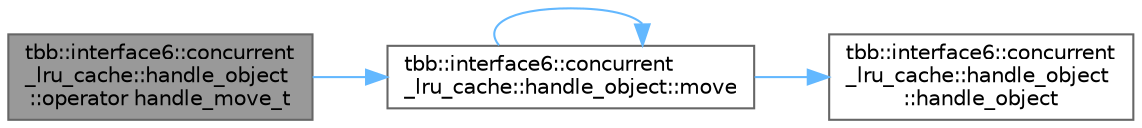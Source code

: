 digraph "tbb::interface6::concurrent_lru_cache::handle_object::operator handle_move_t"
{
 // LATEX_PDF_SIZE
  bgcolor="transparent";
  edge [fontname=Helvetica,fontsize=10,labelfontname=Helvetica,labelfontsize=10];
  node [fontname=Helvetica,fontsize=10,shape=box,height=0.2,width=0.4];
  rankdir="LR";
  Node1 [id="Node000001",label="tbb::interface6::concurrent\l_lru_cache::handle_object\l::operator handle_move_t",height=0.2,width=0.4,color="gray40", fillcolor="grey60", style="filled", fontcolor="black",tooltip=" "];
  Node1 -> Node2 [id="edge4_Node000001_Node000002",color="steelblue1",style="solid",tooltip=" "];
  Node2 [id="Node000002",label="tbb::interface6::concurrent\l_lru_cache::handle_object::move",height=0.2,width=0.4,color="grey40", fillcolor="white", style="filled",URL="$classtbb_1_1interface6_1_1concurrent__lru__cache_1_1handle__object.html#a0898f07fcc3b27a8a6418efddbc6b09d",tooltip=" "];
  Node2 -> Node3 [id="edge5_Node000002_Node000003",color="steelblue1",style="solid",tooltip=" "];
  Node3 [id="Node000003",label="tbb::interface6::concurrent\l_lru_cache::handle_object\l::handle_object",height=0.2,width=0.4,color="grey40", fillcolor="white", style="filled",URL="$classtbb_1_1interface6_1_1concurrent__lru__cache_1_1handle__object.html#abf180b9bc721bc91fe2362e17f7eadeb",tooltip=" "];
  Node2 -> Node2 [id="edge6_Node000002_Node000002",color="steelblue1",style="solid",tooltip=" "];
}
